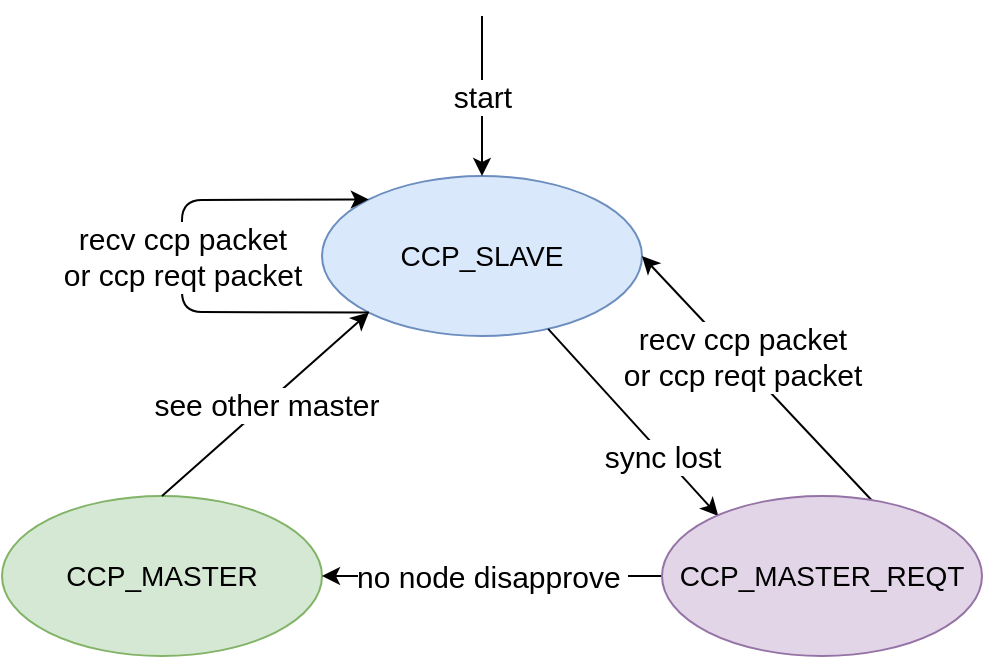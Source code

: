 <mxfile version="13.9.9" type="device"><diagram id="6HU7fBce9DtMDzPN7pzp" name="Page-1"><mxGraphModel dx="1129" dy="688" grid="1" gridSize="10" guides="1" tooltips="1" connect="1" arrows="1" fold="1" page="1" pageScale="1" pageWidth="850" pageHeight="1100" math="0" shadow="0"><root><mxCell id="0"/><mxCell id="1" parent="0"/><mxCell id="l6gCDYhH3tu6F4K0rk2w-4" value="&lt;span&gt;&lt;font style=&quot;font-size: 14px&quot;&gt;CCP_MASTER&lt;/font&gt;&lt;/span&gt;" style="ellipse;whiteSpace=wrap;html=1;fillColor=#d5e8d4;strokeColor=#82b366;" parent="1" vertex="1"><mxGeometry x="30" y="250" width="160" height="80" as="geometry"/></mxCell><mxCell id="l6gCDYhH3tu6F4K0rk2w-5" value="&lt;span&gt;&lt;font style=&quot;font-size: 14px&quot;&gt;CCP_SLAVE&lt;/font&gt;&lt;/span&gt;" style="ellipse;whiteSpace=wrap;html=1;fillColor=#dae8fc;strokeColor=#6c8ebf;" parent="1" vertex="1"><mxGeometry x="190" y="90" width="160" height="80" as="geometry"/></mxCell><mxCell id="l6gCDYhH3tu6F4K0rk2w-6" value="&lt;font style=&quot;font-size: 15px&quot;&gt;see other master&lt;/font&gt;" style="endArrow=classic;html=1;entryX=0;entryY=1;entryDx=0;entryDy=0;exitX=0.5;exitY=0;exitDx=0;exitDy=0;" parent="1" source="l6gCDYhH3tu6F4K0rk2w-4" target="l6gCDYhH3tu6F4K0rk2w-5" edge="1"><mxGeometry width="50" height="50" relative="1" as="geometry"><mxPoint x="-30" y="140" as="sourcePoint"/><mxPoint x="30" y="200" as="targetPoint"/><Array as="points"/></mxGeometry></mxCell><mxCell id="l6gCDYhH3tu6F4K0rk2w-8" value="&lt;font style=&quot;font-size: 15px&quot;&gt;sync lost&lt;/font&gt;" style="endArrow=classic;html=1;entryX=0.176;entryY=0.125;entryDx=0;entryDy=0;entryPerimeter=0;" parent="1" source="l6gCDYhH3tu6F4K0rk2w-5" target="G1iNKaYL74lVIr0ysC5g-1" edge="1"><mxGeometry x="0.349" y="-1" width="50" height="50" relative="1" as="geometry"><mxPoint x="250" y="180" as="sourcePoint"/><mxPoint x="490" y="190" as="targetPoint"/><Array as="points"/><mxPoint as="offset"/></mxGeometry></mxCell><mxCell id="l6gCDYhH3tu6F4K0rk2w-9" value="&lt;font style=&quot;font-size: 15px&quot;&gt;start&lt;/font&gt;" style="endArrow=classic;html=1;" parent="1" target="l6gCDYhH3tu6F4K0rk2w-5" edge="1"><mxGeometry width="50" height="50" relative="1" as="geometry"><mxPoint x="270" y="10" as="sourcePoint"/><mxPoint x="180" y="250" as="targetPoint"/></mxGeometry></mxCell><mxCell id="G1iNKaYL74lVIr0ysC5g-2" value="&lt;font style=&quot;font-size: 15px&quot;&gt;no node&amp;nbsp;disapprove&amp;nbsp;&lt;/font&gt;" style="endArrow=classic;html=1;exitX=0;exitY=0.5;exitDx=0;exitDy=0;entryX=1;entryY=0.5;entryDx=0;entryDy=0;" parent="1" source="G1iNKaYL74lVIr0ysC5g-1" target="l6gCDYhH3tu6F4K0rk2w-4" edge="1"><mxGeometry width="50" height="50" relative="1" as="geometry"><mxPoint x="350" y="210" as="sourcePoint"/><mxPoint x="400" y="160" as="targetPoint"/></mxGeometry></mxCell><mxCell id="G1iNKaYL74lVIr0ysC5g-3" value="&lt;font style=&quot;font-size: 15px&quot;&gt;recv ccp packet&lt;br&gt;or ccp reqt packet&lt;/font&gt;" style="endArrow=classic;html=1;exitX=0.659;exitY=0.034;exitDx=0;exitDy=0;entryX=1;entryY=0.5;entryDx=0;entryDy=0;exitPerimeter=0;" parent="1" source="G1iNKaYL74lVIr0ysC5g-1" target="l6gCDYhH3tu6F4K0rk2w-5" edge="1"><mxGeometry x="0.161" y="-2" width="50" height="50" relative="1" as="geometry"><mxPoint x="410" y="220" as="sourcePoint"/><mxPoint x="460" y="170" as="targetPoint"/><mxPoint as="offset"/></mxGeometry></mxCell><mxCell id="G1iNKaYL74lVIr0ysC5g-1" value="&lt;span&gt;&lt;font style=&quot;font-size: 14px&quot;&gt;CCP_MASTER_REQT&lt;/font&gt;&lt;br&gt;&lt;/span&gt;" style="ellipse;whiteSpace=wrap;html=1;fillColor=#e1d5e7;strokeColor=#9673a6;" parent="1" vertex="1"><mxGeometry x="360" y="250" width="160" height="80" as="geometry"/></mxCell><mxCell id="G1iNKaYL74lVIr0ysC5g-4" value="&lt;font style=&quot;font-size: 15px&quot;&gt;recv ccp packet&lt;br&gt;or ccp reqt packet&lt;/font&gt;" style="endArrow=classic;html=1;exitX=0;exitY=1;exitDx=0;exitDy=0;entryX=0;entryY=0;entryDx=0;entryDy=0;" parent="1" source="l6gCDYhH3tu6F4K0rk2w-5" edge="1" target="l6gCDYhH3tu6F4K0rk2w-5"><mxGeometry width="50" height="50" relative="1" as="geometry"><mxPoint x="300" y="180" as="sourcePoint"/><mxPoint x="213" y="102" as="targetPoint"/><Array as="points"><mxPoint x="120" y="158"/><mxPoint x="120" y="102"/></Array></mxGeometry></mxCell></root></mxGraphModel></diagram></mxfile>